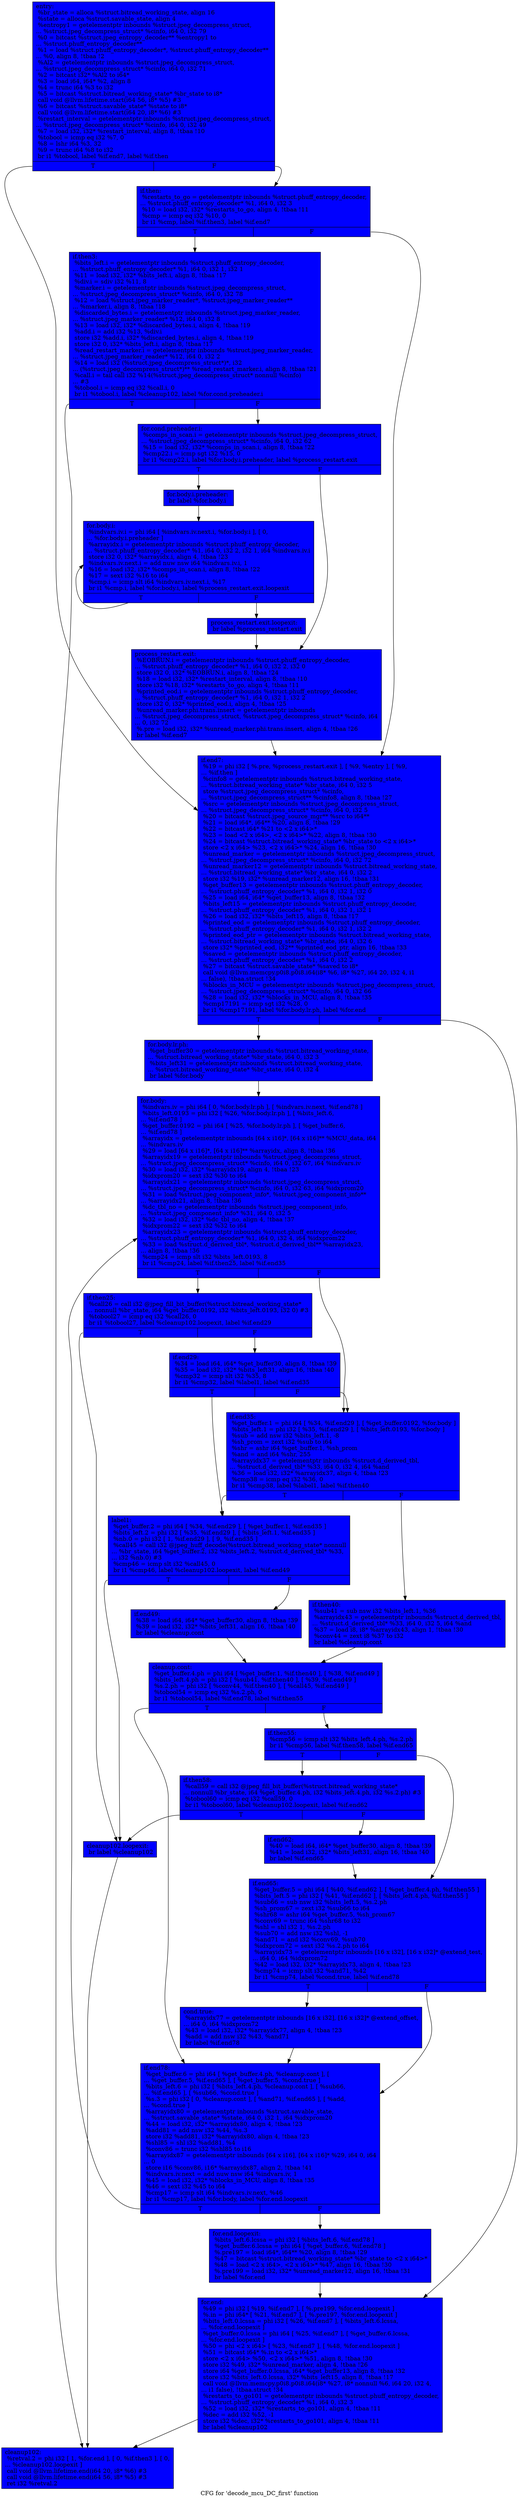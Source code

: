 digraph "CFG for 'decode_mcu_DC_first' function" {
	label="CFG for 'decode_mcu_DC_first' function";

	Node0x4faf3f0 [shape=record, style = filled, fillcolor = blue, label="{entry:\l  %br_state = alloca %struct.bitread_working_state, align 16\l  %state = alloca %struct.savable_state, align 4\l  %entropy1 = getelementptr inbounds %struct.jpeg_decompress_struct,\l... %struct.jpeg_decompress_struct* %cinfo, i64 0, i32 79\l  %0 = bitcast %struct.jpeg_entropy_decoder** %entropy1 to\l... %struct.phuff_entropy_decoder**\l  %1 = load %struct.phuff_entropy_decoder*, %struct.phuff_entropy_decoder**\l... %0, align 8, !tbaa !2\l  %Al2 = getelementptr inbounds %struct.jpeg_decompress_struct,\l... %struct.jpeg_decompress_struct* %cinfo, i64 0, i32 71\l  %2 = bitcast i32* %Al2 to i64*\l  %3 = load i64, i64* %2, align 8\l  %4 = trunc i64 %3 to i32\l  %5 = bitcast %struct.bitread_working_state* %br_state to i8*\l  call void @llvm.lifetime.start(i64 56, i8* %5) #3\l  %6 = bitcast %struct.savable_state* %state to i8*\l  call void @llvm.lifetime.start(i64 20, i8* %6) #3\l  %restart_interval = getelementptr inbounds %struct.jpeg_decompress_struct,\l... %struct.jpeg_decompress_struct* %cinfo, i64 0, i32 49\l  %7 = load i32, i32* %restart_interval, align 8, !tbaa !10\l  %tobool = icmp eq i32 %7, 0\l  %8 = lshr i64 %3, 32\l  %9 = trunc i64 %8 to i32\l  br i1 %tobool, label %if.end7, label %if.then\l|{<s0>T|<s1>F}}"];
	Node0x4faf3f0:s0 -> Node0x4faf880;
	Node0x4faf3f0:s1 -> Node0x4fb0590;
	Node0x4fb0590 [shape=record, style = filled, fillcolor = blue, label="{if.then:                                          \l  %restarts_to_go = getelementptr inbounds %struct.phuff_entropy_decoder,\l... %struct.phuff_entropy_decoder* %1, i64 0, i32 3\l  %10 = load i32, i32* %restarts_to_go, align 4, !tbaa !11\l  %cmp = icmp eq i32 %10, 0\l  br i1 %cmp, label %if.then3, label %if.end7\l|{<s0>T|<s1>F}}"];
	Node0x4fb0590:s0 -> Node0x4faf310;
	Node0x4fb0590:s1 -> Node0x4faf880;
	Node0x4faf310 [shape=record, style = filled, fillcolor = blue, label="{if.then3:                                         \l  %bits_left.i = getelementptr inbounds %struct.phuff_entropy_decoder,\l... %struct.phuff_entropy_decoder* %1, i64 0, i32 1, i32 1\l  %11 = load i32, i32* %bits_left.i, align 8, !tbaa !17\l  %div.i = sdiv i32 %11, 8\l  %marker.i = getelementptr inbounds %struct.jpeg_decompress_struct,\l... %struct.jpeg_decompress_struct* %cinfo, i64 0, i32 78\l  %12 = load %struct.jpeg_marker_reader*, %struct.jpeg_marker_reader**\l... %marker.i, align 8, !tbaa !18\l  %discarded_bytes.i = getelementptr inbounds %struct.jpeg_marker_reader,\l... %struct.jpeg_marker_reader* %12, i64 0, i32 8\l  %13 = load i32, i32* %discarded_bytes.i, align 4, !tbaa !19\l  %add.i = add i32 %13, %div.i\l  store i32 %add.i, i32* %discarded_bytes.i, align 4, !tbaa !19\l  store i32 0, i32* %bits_left.i, align 8, !tbaa !17\l  %read_restart_marker.i = getelementptr inbounds %struct.jpeg_marker_reader,\l... %struct.jpeg_marker_reader* %12, i64 0, i32 2\l  %14 = load i32 (%struct.jpeg_decompress_struct*)*, i32\l... (%struct.jpeg_decompress_struct*)** %read_restart_marker.i, align 8, !tbaa !21\l  %call.i = tail call i32 %14(%struct.jpeg_decompress_struct* nonnull %cinfo)\l... #3\l  %tobool.i = icmp eq i32 %call.i, 0\l  br i1 %tobool.i, label %cleanup102, label %for.cond.preheader.i\l|{<s0>T|<s1>F}}"];
	Node0x4faf310:s0 -> Node0x4fa3910;
	Node0x4faf310:s1 -> Node0x4fa3a20;
	Node0x4fa3a20 [shape=record, style = filled, fillcolor = blue, label="{for.cond.preheader.i:                             \l  %comps_in_scan.i = getelementptr inbounds %struct.jpeg_decompress_struct,\l... %struct.jpeg_decompress_struct* %cinfo, i64 0, i32 62\l  %15 = load i32, i32* %comps_in_scan.i, align 8, !tbaa !22\l  %cmp22.i = icmp sgt i32 %15, 0\l  br i1 %cmp22.i, label %for.body.i.preheader, label %process_restart.exit\l|{<s0>T|<s1>F}}"];
	Node0x4fa3a20:s0 -> Node0x4fb0ed0;
	Node0x4fa3a20:s1 -> Node0x4fa3f90;
	Node0x4fb0ed0 [shape=record, style = filled, fillcolor = blue, label="{for.body.i.preheader:                             \l  br label %for.body.i\l}"];
	Node0x4fb0ed0 -> Node0x4fa4120;
	Node0x4fa4120 [shape=record, style = filled, fillcolor = blue, label="{for.body.i:                                       \l  %indvars.iv.i = phi i64 [ %indvars.iv.next.i, %for.body.i ], [ 0,\l... %for.body.i.preheader ]\l  %arrayidx.i = getelementptr inbounds %struct.phuff_entropy_decoder,\l... %struct.phuff_entropy_decoder* %1, i64 0, i32 2, i32 1, i64 %indvars.iv.i\l  store i32 0, i32* %arrayidx.i, align 4, !tbaa !23\l  %indvars.iv.next.i = add nuw nsw i64 %indvars.iv.i, 1\l  %16 = load i32, i32* %comps_in_scan.i, align 8, !tbaa !22\l  %17 = sext i32 %16 to i64\l  %cmp.i = icmp slt i64 %indvars.iv.next.i, %17\l  br i1 %cmp.i, label %for.body.i, label %process_restart.exit.loopexit\l|{<s0>T|<s1>F}}"];
	Node0x4fa4120:s0 -> Node0x4fa4120;
	Node0x4fa4120:s1 -> Node0x4fa4710;
	Node0x4fa4710 [shape=record, style = filled, fillcolor = blue, label="{process_restart.exit.loopexit:                    \l  br label %process_restart.exit\l}"];
	Node0x4fa4710 -> Node0x4fa3f90;
	Node0x4fa3f90 [shape=record, style = filled, fillcolor = blue, label="{process_restart.exit:                             \l  %EOBRUN.i = getelementptr inbounds %struct.phuff_entropy_decoder,\l... %struct.phuff_entropy_decoder* %1, i64 0, i32 2, i32 0\l  store i32 0, i32* %EOBRUN.i, align 8, !tbaa !24\l  %18 = load i32, i32* %restart_interval, align 8, !tbaa !10\l  store i32 %18, i32* %restarts_to_go, align 4, !tbaa !11\l  %printed_eod.i = getelementptr inbounds %struct.phuff_entropy_decoder,\l... %struct.phuff_entropy_decoder* %1, i64 0, i32 1, i32 2\l  store i32 0, i32* %printed_eod.i, align 4, !tbaa !25\l  %unread_marker.phi.trans.insert = getelementptr inbounds\l... %struct.jpeg_decompress_struct, %struct.jpeg_decompress_struct* %cinfo, i64\l... 0, i32 72\l  %.pre = load i32, i32* %unread_marker.phi.trans.insert, align 4, !tbaa !26\l  br label %if.end7\l}"];
	Node0x4fa3f90 -> Node0x4faf880;
	Node0x4faf880 [shape=record, style = filled, fillcolor = blue, label="{if.end7:                                          \l  %19 = phi i32 [ %.pre, %process_restart.exit ], [ %9, %entry ], [ %9,\l... %if.then ]\l  %cinfo8 = getelementptr inbounds %struct.bitread_working_state,\l... %struct.bitread_working_state* %br_state, i64 0, i32 5\l  store %struct.jpeg_decompress_struct* %cinfo,\l... %struct.jpeg_decompress_struct** %cinfo8, align 8, !tbaa !27\l  %src = getelementptr inbounds %struct.jpeg_decompress_struct,\l... %struct.jpeg_decompress_struct* %cinfo, i64 0, i32 5\l  %20 = bitcast %struct.jpeg_source_mgr** %src to i64**\l  %21 = load i64*, i64** %20, align 8, !tbaa !29\l  %22 = bitcast i64* %21 to \<2 x i64\>*\l  %23 = load \<2 x i64\>, \<2 x i64\>* %22, align 8, !tbaa !30\l  %24 = bitcast %struct.bitread_working_state* %br_state to \<2 x i64\>*\l  store \<2 x i64\> %23, \<2 x i64\>* %24, align 16, !tbaa !30\l  %unread_marker = getelementptr inbounds %struct.jpeg_decompress_struct,\l... %struct.jpeg_decompress_struct* %cinfo, i64 0, i32 72\l  %unread_marker12 = getelementptr inbounds %struct.bitread_working_state,\l... %struct.bitread_working_state* %br_state, i64 0, i32 2\l  store i32 %19, i32* %unread_marker12, align 16, !tbaa !31\l  %get_buffer13 = getelementptr inbounds %struct.phuff_entropy_decoder,\l... %struct.phuff_entropy_decoder* %1, i64 0, i32 1, i32 0\l  %25 = load i64, i64* %get_buffer13, align 8, !tbaa !32\l  %bits_left15 = getelementptr inbounds %struct.phuff_entropy_decoder,\l... %struct.phuff_entropy_decoder* %1, i64 0, i32 1, i32 1\l  %26 = load i32, i32* %bits_left15, align 8, !tbaa !17\l  %printed_eod = getelementptr inbounds %struct.phuff_entropy_decoder,\l... %struct.phuff_entropy_decoder* %1, i64 0, i32 1, i32 2\l  %printed_eod_ptr = getelementptr inbounds %struct.bitread_working_state,\l... %struct.bitread_working_state* %br_state, i64 0, i32 6\l  store i32* %printed_eod, i32** %printed_eod_ptr, align 16, !tbaa !33\l  %saved = getelementptr inbounds %struct.phuff_entropy_decoder,\l... %struct.phuff_entropy_decoder* %1, i64 0, i32 2\l  %27 = bitcast %struct.savable_state* %saved to i8*\l  call void @llvm.memcpy.p0i8.p0i8.i64(i8* %6, i8* %27, i64 20, i32 4, i1\l... false), !tbaa.struct !34\l  %blocks_in_MCU = getelementptr inbounds %struct.jpeg_decompress_struct,\l... %struct.jpeg_decompress_struct* %cinfo, i64 0, i32 66\l  %28 = load i32, i32* %blocks_in_MCU, align 8, !tbaa !35\l  %cmp17191 = icmp sgt i32 %28, 0\l  br i1 %cmp17191, label %for.body.lr.ph, label %for.end\l|{<s0>T|<s1>F}}"];
	Node0x4faf880:s0 -> Node0x4fa3c50;
	Node0x4faf880:s1 -> Node0x4fa3d30;
	Node0x4fa3c50 [shape=record, style = filled, fillcolor = blue, label="{for.body.lr.ph:                                   \l  %get_buffer30 = getelementptr inbounds %struct.bitread_working_state,\l... %struct.bitread_working_state* %br_state, i64 0, i32 3\l  %bits_left31 = getelementptr inbounds %struct.bitread_working_state,\l... %struct.bitread_working_state* %br_state, i64 0, i32 4\l  br label %for.body\l}"];
	Node0x4fa3c50 -> Node0x4fb9ca0;
	Node0x4fb9ca0 [shape=record, style = filled, fillcolor = blue, label="{for.body:                                         \l  %indvars.iv = phi i64 [ 0, %for.body.lr.ph ], [ %indvars.iv.next, %if.end78 ]\l  %bits_left.0193 = phi i32 [ %26, %for.body.lr.ph ], [ %bits_left.6,\l... %if.end78 ]\l  %get_buffer.0192 = phi i64 [ %25, %for.body.lr.ph ], [ %get_buffer.6,\l... %if.end78 ]\l  %arrayidx = getelementptr inbounds [64 x i16]*, [64 x i16]** %MCU_data, i64\l... %indvars.iv\l  %29 = load [64 x i16]*, [64 x i16]** %arrayidx, align 8, !tbaa !36\l  %arrayidx19 = getelementptr inbounds %struct.jpeg_decompress_struct,\l... %struct.jpeg_decompress_struct* %cinfo, i64 0, i32 67, i64 %indvars.iv\l  %30 = load i32, i32* %arrayidx19, align 4, !tbaa !23\l  %idxprom20 = sext i32 %30 to i64\l  %arrayidx21 = getelementptr inbounds %struct.jpeg_decompress_struct,\l... %struct.jpeg_decompress_struct* %cinfo, i64 0, i32 63, i64 %idxprom20\l  %31 = load %struct.jpeg_component_info*, %struct.jpeg_component_info**\l... %arrayidx21, align 8, !tbaa !36\l  %dc_tbl_no = getelementptr inbounds %struct.jpeg_component_info,\l... %struct.jpeg_component_info* %31, i64 0, i32 5\l  %32 = load i32, i32* %dc_tbl_no, align 4, !tbaa !37\l  %idxprom22 = sext i32 %32 to i64\l  %arrayidx23 = getelementptr inbounds %struct.phuff_entropy_decoder,\l... %struct.phuff_entropy_decoder* %1, i64 0, i32 4, i64 %idxprom22\l  %33 = load %struct.d_derived_tbl*, %struct.d_derived_tbl** %arrayidx23,\l... align 8, !tbaa !36\l  %cmp24 = icmp slt i32 %bits_left.0193, 8\l  br i1 %cmp24, label %if.then25, label %if.end35\l|{<s0>T|<s1>F}}"];
	Node0x4fb9ca0:s0 -> Node0x4fbb290;
	Node0x4fb9ca0:s1 -> Node0x4fbb340;
	Node0x4fbb290 [shape=record, style = filled, fillcolor = blue, label="{if.then25:                                        \l  %call26 = call i32 @jpeg_fill_bit_buffer(%struct.bitread_working_state*\l... nonnull %br_state, i64 %get_buffer.0192, i32 %bits_left.0193, i32 0) #3\l  %tobool27 = icmp eq i32 %call26, 0\l  br i1 %tobool27, label %cleanup102.loopexit, label %if.end29\l|{<s0>T|<s1>F}}"];
	Node0x4fbb290:s0 -> Node0x4fbb830;
	Node0x4fbb290:s1 -> Node0x4fbb930;
	Node0x4fbb930 [shape=record, style = filled, fillcolor = blue, label="{if.end29:                                         \l  %34 = load i64, i64* %get_buffer30, align 8, !tbaa !39\l  %35 = load i32, i32* %bits_left31, align 16, !tbaa !40\l  %cmp32 = icmp slt i32 %35, 8\l  br i1 %cmp32, label %label1, label %if.end35\l|{<s0>T|<s1>F}}"];
	Node0x4fbb930:s0 -> Node0x4fbbdd0;
	Node0x4fbb930:s1 -> Node0x4fbb340;
	Node0x4fbb340 [shape=record, style = filled, fillcolor = blue, label="{if.end35:                                         \l  %get_buffer.1 = phi i64 [ %34, %if.end29 ], [ %get_buffer.0192, %for.body ]\l  %bits_left.1 = phi i32 [ %35, %if.end29 ], [ %bits_left.0193, %for.body ]\l  %sub = add nsw i32 %bits_left.1, -8\l  %sh_prom = zext i32 %sub to i64\l  %shr = ashr i64 %get_buffer.1, %sh_prom\l  %and = and i64 %shr, 255\l  %arrayidx37 = getelementptr inbounds %struct.d_derived_tbl,\l... %struct.d_derived_tbl* %33, i64 0, i32 4, i64 %and\l  %36 = load i32, i32* %arrayidx37, align 4, !tbaa !23\l  %cmp38 = icmp eq i32 %36, 0\l  br i1 %cmp38, label %label1, label %if.then40\l|{<s0>T|<s1>F}}"];
	Node0x4fbb340:s0 -> Node0x4fbbdd0;
	Node0x4fbb340:s1 -> Node0x4fbc560;
	Node0x4fbc560 [shape=record, style = filled, fillcolor = blue, label="{if.then40:                                        \l  %sub41 = sub nsw i32 %bits_left.1, %36\l  %arrayidx43 = getelementptr inbounds %struct.d_derived_tbl,\l... %struct.d_derived_tbl* %33, i64 0, i32 5, i64 %and\l  %37 = load i8, i8* %arrayidx43, align 1, !tbaa !30\l  %conv44 = zext i8 %37 to i32\l  br label %cleanup.cont\l}"];
	Node0x4fbc560 -> Node0x4fbc8e0;
	Node0x4fbbdd0 [shape=record, style = filled, fillcolor = blue, label="{label1:                                           \l  %get_buffer.2 = phi i64 [ %34, %if.end29 ], [ %get_buffer.1, %if.end35 ]\l  %bits_left.2 = phi i32 [ %35, %if.end29 ], [ %bits_left.1, %if.end35 ]\l  %nb.0 = phi i32 [ 1, %if.end29 ], [ 9, %if.end35 ]\l  %call45 = call i32 @jpeg_huff_decode(%struct.bitread_working_state* nonnull\l... %br_state, i64 %get_buffer.2, i32 %bits_left.2, %struct.d_derived_tbl* %33,\l... i32 %nb.0) #3\l  %cmp46 = icmp slt i32 %call45, 0\l  br i1 %cmp46, label %cleanup102.loopexit, label %if.end49\l|{<s0>T|<s1>F}}"];
	Node0x4fbbdd0:s0 -> Node0x4fbb830;
	Node0x4fbbdd0:s1 -> Node0x4fbe0a0;
	Node0x4fbe0a0 [shape=record, style = filled, fillcolor = blue, label="{if.end49:                                         \l  %38 = load i64, i64* %get_buffer30, align 8, !tbaa !39\l  %39 = load i32, i32* %bits_left31, align 16, !tbaa !40\l  br label %cleanup.cont\l}"];
	Node0x4fbe0a0 -> Node0x4fbc8e0;
	Node0x4fbc8e0 [shape=record, style = filled, fillcolor = blue, label="{cleanup.cont:                                     \l  %get_buffer.4.ph = phi i64 [ %get_buffer.1, %if.then40 ], [ %38, %if.end49 ]\l  %bits_left.4.ph = phi i32 [ %sub41, %if.then40 ], [ %39, %if.end49 ]\l  %s.2.ph = phi i32 [ %conv44, %if.then40 ], [ %call45, %if.end49 ]\l  %tobool54 = icmp eq i32 %s.2.ph, 0\l  br i1 %tobool54, label %if.end78, label %if.then55\l|{<s0>T|<s1>F}}"];
	Node0x4fbc8e0:s0 -> Node0x4fb9df0;
	Node0x4fbc8e0:s1 -> Node0x4fb95b0;
	Node0x4fb95b0 [shape=record, style = filled, fillcolor = blue, label="{if.then55:                                        \l  %cmp56 = icmp slt i32 %bits_left.4.ph, %s.2.ph\l  br i1 %cmp56, label %if.then58, label %if.end65\l|{<s0>T|<s1>F}}"];
	Node0x4fb95b0:s0 -> Node0x4fb97c0;
	Node0x4fb95b0:s1 -> Node0x4fb9840;
	Node0x4fb97c0 [shape=record, style = filled, fillcolor = blue, label="{if.then58:                                        \l  %call59 = call i32 @jpeg_fill_bit_buffer(%struct.bitread_working_state*\l... nonnull %br_state, i64 %get_buffer.4.ph, i32 %bits_left.4.ph, i32 %s.2.ph) #3\l  %tobool60 = icmp eq i32 %call59, 0\l  br i1 %tobool60, label %cleanup102.loopexit, label %if.end62\l|{<s0>T|<s1>F}}"];
	Node0x4fb97c0:s0 -> Node0x4fbb830;
	Node0x4fb97c0:s1 -> Node0x4fbfe40;
	Node0x4fbfe40 [shape=record, style = filled, fillcolor = blue, label="{if.end62:                                         \l  %40 = load i64, i64* %get_buffer30, align 8, !tbaa !39\l  %41 = load i32, i32* %bits_left31, align 16, !tbaa !40\l  br label %if.end65\l}"];
	Node0x4fbfe40 -> Node0x4fb9840;
	Node0x4fb9840 [shape=record, style = filled, fillcolor = blue, label="{if.end65:                                         \l  %get_buffer.5 = phi i64 [ %40, %if.end62 ], [ %get_buffer.4.ph, %if.then55 ]\l  %bits_left.5 = phi i32 [ %41, %if.end62 ], [ %bits_left.4.ph, %if.then55 ]\l  %sub66 = sub nsw i32 %bits_left.5, %s.2.ph\l  %sh_prom67 = zext i32 %sub66 to i64\l  %shr68 = ashr i64 %get_buffer.5, %sh_prom67\l  %conv69 = trunc i64 %shr68 to i32\l  %shl = shl i32 1, %s.2.ph\l  %sub70 = add nsw i32 %shl, -1\l  %and71 = and i32 %conv69, %sub70\l  %idxprom72 = sext i32 %s.2.ph to i64\l  %arrayidx73 = getelementptr inbounds [16 x i32], [16 x i32]* @extend_test,\l... i64 0, i64 %idxprom72\l  %42 = load i32, i32* %arrayidx73, align 4, !tbaa !23\l  %cmp74 = icmp slt i32 %and71, %42\l  br i1 %cmp74, label %cond.true, label %if.end78\l|{<s0>T|<s1>F}}"];
	Node0x4fb9840:s0 -> Node0x4fc0780;
	Node0x4fb9840:s1 -> Node0x4fb9df0;
	Node0x4fc0780 [shape=record, style = filled, fillcolor = blue, label="{cond.true:                                        \l  %arrayidx77 = getelementptr inbounds [16 x i32], [16 x i32]* @extend_offset,\l... i64 0, i64 %idxprom72\l  %43 = load i32, i32* %arrayidx77, align 4, !tbaa !23\l  %add = add nsw i32 %43, %and71\l  br label %if.end78\l}"];
	Node0x4fc0780 -> Node0x4fb9df0;
	Node0x4fb9df0 [shape=record, style = filled, fillcolor = blue, label="{if.end78:                                         \l  %get_buffer.6 = phi i64 [ %get_buffer.4.ph, %cleanup.cont ], [\l... %get_buffer.5, %if.end65 ], [ %get_buffer.5, %cond.true ]\l  %bits_left.6 = phi i32 [ %bits_left.4.ph, %cleanup.cont ], [ %sub66,\l... %if.end65 ], [ %sub66, %cond.true ]\l  %s.3 = phi i32 [ 0, %cleanup.cont ], [ %and71, %if.end65 ], [ %add,\l... %cond.true ]\l  %arrayidx80 = getelementptr inbounds %struct.savable_state,\l... %struct.savable_state* %state, i64 0, i32 1, i64 %idxprom20\l  %44 = load i32, i32* %arrayidx80, align 4, !tbaa !23\l  %add81 = add nsw i32 %44, %s.3\l  store i32 %add81, i32* %arrayidx80, align 4, !tbaa !23\l  %shl85 = shl i32 %add81, %4\l  %conv86 = trunc i32 %shl85 to i16\l  %arrayidx87 = getelementptr inbounds [64 x i16], [64 x i16]* %29, i64 0, i64\l... 0\l  store i16 %conv86, i16* %arrayidx87, align 2, !tbaa !41\l  %indvars.iv.next = add nuw nsw i64 %indvars.iv, 1\l  %45 = load i32, i32* %blocks_in_MCU, align 8, !tbaa !35\l  %46 = sext i32 %45 to i64\l  %cmp17 = icmp slt i64 %indvars.iv.next, %46\l  br i1 %cmp17, label %for.body, label %for.end.loopexit\l|{<s0>T|<s1>F}}"];
	Node0x4fb9df0:s0 -> Node0x4fb9ca0;
	Node0x4fb9df0:s1 -> Node0x4fc1d80;
	Node0x4fc1d80 [shape=record, style = filled, fillcolor = blue, label="{for.end.loopexit:                                 \l  %bits_left.6.lcssa = phi i32 [ %bits_left.6, %if.end78 ]\l  %get_buffer.6.lcssa = phi i64 [ %get_buffer.6, %if.end78 ]\l  %.pre197 = load i64*, i64** %20, align 8, !tbaa !29\l  %47 = bitcast %struct.bitread_working_state* %br_state to \<2 x i64\>*\l  %48 = load \<2 x i64\>, \<2 x i64\>* %47, align 16, !tbaa !30\l  %.pre199 = load i32, i32* %unread_marker12, align 16, !tbaa !31\l  br label %for.end\l}"];
	Node0x4fc1d80 -> Node0x4fa3d30;
	Node0x4fa3d30 [shape=record, style = filled, fillcolor = blue, label="{for.end:                                          \l  %49 = phi i32 [ %19, %if.end7 ], [ %.pre199, %for.end.loopexit ]\l  %.in = phi i64* [ %21, %if.end7 ], [ %.pre197, %for.end.loopexit ]\l  %bits_left.0.lcssa = phi i32 [ %26, %if.end7 ], [ %bits_left.6.lcssa,\l... %for.end.loopexit ]\l  %get_buffer.0.lcssa = phi i64 [ %25, %if.end7 ], [ %get_buffer.6.lcssa,\l... %for.end.loopexit ]\l  %50 = phi \<2 x i64\> [ %23, %if.end7 ], [ %48, %for.end.loopexit ]\l  %51 = bitcast i64* %.in to \<2 x i64\>*\l  store \<2 x i64\> %50, \<2 x i64\>* %51, align 8, !tbaa !30\l  store i32 %49, i32* %unread_marker, align 4, !tbaa !26\l  store i64 %get_buffer.0.lcssa, i64* %get_buffer13, align 8, !tbaa !32\l  store i32 %bits_left.0.lcssa, i32* %bits_left15, align 8, !tbaa !17\l  call void @llvm.memcpy.p0i8.p0i8.i64(i8* %27, i8* nonnull %6, i64 20, i32 4,\l... i1 false), !tbaa.struct !34\l  %restarts_to_go101 = getelementptr inbounds %struct.phuff_entropy_decoder,\l... %struct.phuff_entropy_decoder* %1, i64 0, i32 3\l  %52 = load i32, i32* %restarts_to_go101, align 4, !tbaa !11\l  %dec = add i32 %52, -1\l  store i32 %dec, i32* %restarts_to_go101, align 4, !tbaa !11\l  br label %cleanup102\l}"];
	Node0x4fa3d30 -> Node0x4fa3910;
	Node0x4fbb830 [shape=record, style = filled, fillcolor = blue, label="{cleanup102.loopexit:                              \l  br label %cleanup102\l}"];
	Node0x4fbb830 -> Node0x4fa3910;
	Node0x4fa3910 [shape=record, style = filled, fillcolor = blue, label="{cleanup102:                                       \l  %retval.2 = phi i32 [ 1, %for.end ], [ 0, %if.then3 ], [ 0,\l... %cleanup102.loopexit ]\l  call void @llvm.lifetime.end(i64 20, i8* %6) #3\l  call void @llvm.lifetime.end(i64 56, i8* %5) #3\l  ret i32 %retval.2\l}"];
}
